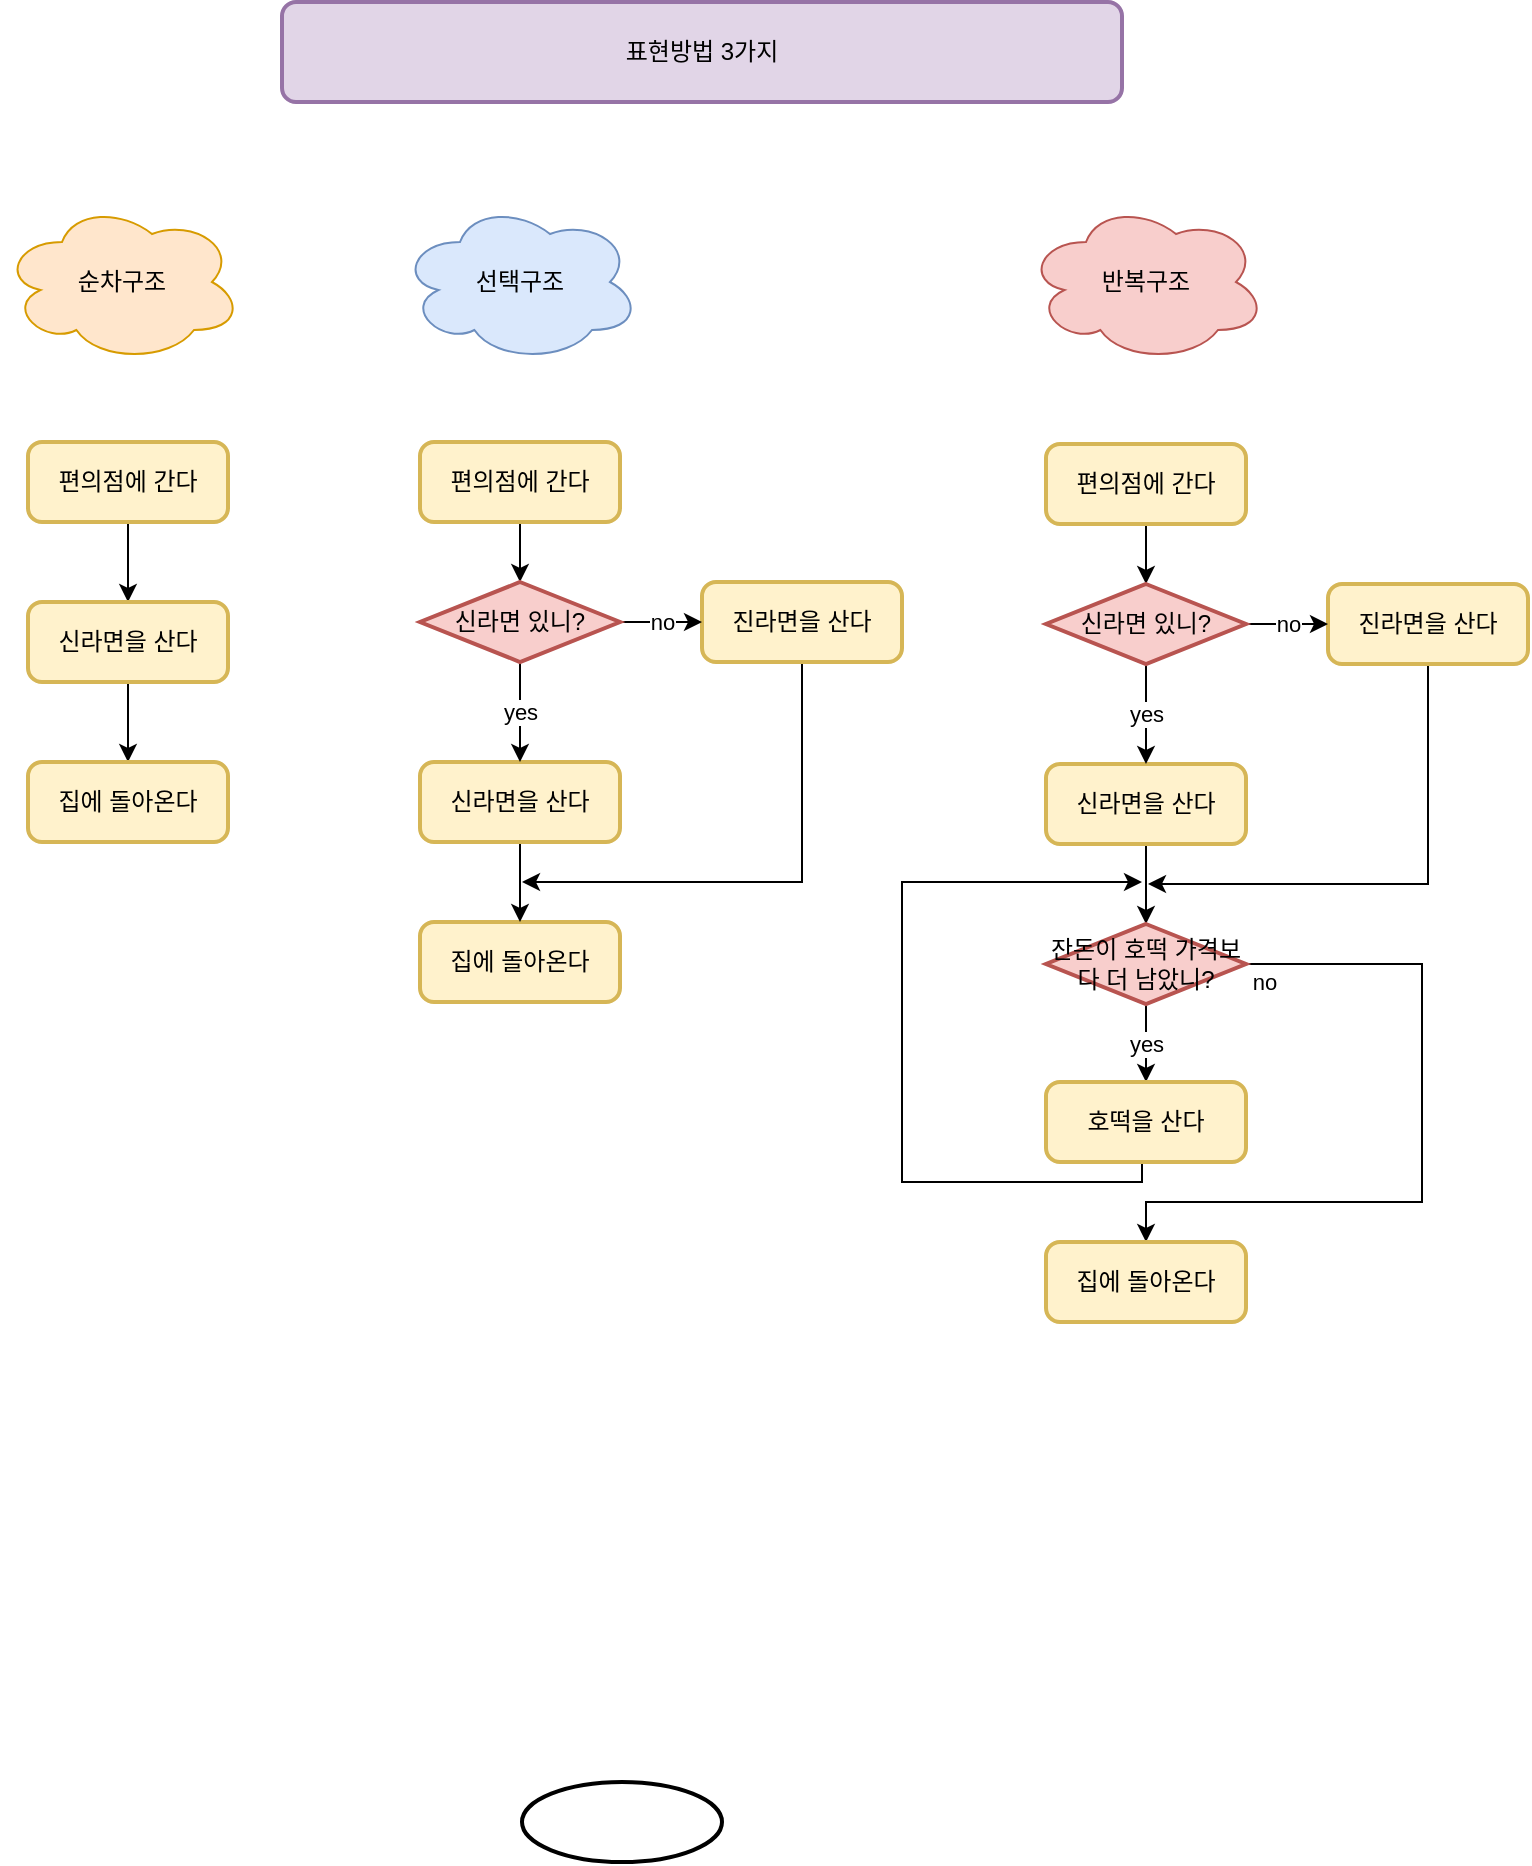 <mxfile version="20.2.3" type="device"><diagram id="ef7e1b3fPFwC12Xc-YA4" name="페이지-1"><mxGraphModel dx="1102" dy="2034" grid="1" gridSize="10" guides="1" tooltips="1" connect="1" arrows="1" fold="1" page="1" pageScale="1" pageWidth="827" pageHeight="1169" math="0" shadow="0"><root><mxCell id="0"/><mxCell id="1" parent="0"/><mxCell id="D6zbfAfZ13e63av8j3c5-2" value="" style="strokeWidth=2;html=1;shape=mxgraph.flowchart.start_1;whiteSpace=wrap;" parent="1" vertex="1"><mxGeometry x="300" y="-250" width="100" height="40" as="geometry"/></mxCell><mxCell id="D6zbfAfZ13e63av8j3c5-9" value="표현방법 3가지" style="rounded=1;whiteSpace=wrap;html=1;absoluteArcSize=1;arcSize=14;strokeWidth=2;fillColor=#e1d5e7;strokeColor=#9673a6;" parent="1" vertex="1"><mxGeometry x="180" y="-1140" width="420" height="50" as="geometry"/></mxCell><mxCell id="D6zbfAfZ13e63av8j3c5-11" value="순차구조" style="ellipse;shape=cloud;whiteSpace=wrap;html=1;fillColor=#ffe6cc;strokeColor=#d79b00;" parent="1" vertex="1"><mxGeometry x="40" y="-1040" width="120" height="80" as="geometry"/></mxCell><mxCell id="D6zbfAfZ13e63av8j3c5-12" value="선택구조" style="ellipse;shape=cloud;whiteSpace=wrap;html=1;fillColor=#dae8fc;strokeColor=#6c8ebf;" parent="1" vertex="1"><mxGeometry x="239" y="-1040" width="120" height="80" as="geometry"/></mxCell><mxCell id="D6zbfAfZ13e63av8j3c5-13" value="반복구조" style="ellipse;shape=cloud;whiteSpace=wrap;html=1;fillColor=#f8cecc;strokeColor=#b85450;" parent="1" vertex="1"><mxGeometry x="552" y="-1040" width="120" height="80" as="geometry"/></mxCell><mxCell id="D6zbfAfZ13e63av8j3c5-20" value="" style="edgeStyle=orthogonalEdgeStyle;rounded=0;orthogonalLoop=1;jettySize=auto;html=1;" parent="1" source="D6zbfAfZ13e63av8j3c5-14" target="D6zbfAfZ13e63av8j3c5-15" edge="1"><mxGeometry relative="1" as="geometry"/></mxCell><mxCell id="D6zbfAfZ13e63av8j3c5-14" value="편의점에 간다" style="rounded=1;whiteSpace=wrap;html=1;absoluteArcSize=1;arcSize=14;strokeWidth=2;fillColor=#fff2cc;strokeColor=#d6b656;" parent="1" vertex="1"><mxGeometry x="53" y="-920" width="100" height="40" as="geometry"/></mxCell><mxCell id="D6zbfAfZ13e63av8j3c5-21" value="" style="edgeStyle=orthogonalEdgeStyle;rounded=0;orthogonalLoop=1;jettySize=auto;html=1;" parent="1" source="D6zbfAfZ13e63av8j3c5-15" target="D6zbfAfZ13e63av8j3c5-16" edge="1"><mxGeometry relative="1" as="geometry"/></mxCell><mxCell id="D6zbfAfZ13e63av8j3c5-15" value="신라면을 산다" style="rounded=1;whiteSpace=wrap;html=1;absoluteArcSize=1;arcSize=14;strokeWidth=2;fillColor=#fff2cc;strokeColor=#d6b656;" parent="1" vertex="1"><mxGeometry x="53" y="-840" width="100" height="40" as="geometry"/></mxCell><mxCell id="D6zbfAfZ13e63av8j3c5-16" value="집에 돌아온다" style="rounded=1;whiteSpace=wrap;html=1;absoluteArcSize=1;arcSize=14;strokeWidth=2;fillColor=#fff2cc;strokeColor=#d6b656;" parent="1" vertex="1"><mxGeometry x="53" y="-760" width="100" height="40" as="geometry"/></mxCell><mxCell id="D6zbfAfZ13e63av8j3c5-27" value="" style="edgeStyle=orthogonalEdgeStyle;rounded=0;orthogonalLoop=1;jettySize=auto;html=1;" parent="1" source="D6zbfAfZ13e63av8j3c5-19" target="D6zbfAfZ13e63av8j3c5-25" edge="1"><mxGeometry relative="1" as="geometry"/></mxCell><mxCell id="D6zbfAfZ13e63av8j3c5-19" value="편의점에 간다" style="rounded=1;whiteSpace=wrap;html=1;absoluteArcSize=1;arcSize=14;strokeWidth=2;fillColor=#fff2cc;strokeColor=#d6b656;" parent="1" vertex="1"><mxGeometry x="249" y="-920" width="100" height="40" as="geometry"/></mxCell><mxCell id="D6zbfAfZ13e63av8j3c5-32" style="edgeStyle=orthogonalEdgeStyle;rounded=0;orthogonalLoop=1;jettySize=auto;html=1;" parent="1" source="D6zbfAfZ13e63av8j3c5-22" edge="1"><mxGeometry relative="1" as="geometry"><mxPoint x="300" y="-700" as="targetPoint"/><Array as="points"><mxPoint x="440" y="-700"/></Array></mxGeometry></mxCell><mxCell id="D6zbfAfZ13e63av8j3c5-22" value="진라면을 산다" style="rounded=1;whiteSpace=wrap;html=1;absoluteArcSize=1;arcSize=14;strokeWidth=2;fillColor=#fff2cc;strokeColor=#d6b656;" parent="1" vertex="1"><mxGeometry x="390" y="-850" width="100" height="40" as="geometry"/></mxCell><mxCell id="D6zbfAfZ13e63av8j3c5-23" value="집에 돌아온다" style="rounded=1;whiteSpace=wrap;html=1;absoluteArcSize=1;arcSize=14;strokeWidth=2;fillColor=#fff2cc;strokeColor=#d6b656;" parent="1" vertex="1"><mxGeometry x="249" y="-680" width="100" height="40" as="geometry"/></mxCell><mxCell id="D6zbfAfZ13e63av8j3c5-31" value="" style="edgeStyle=orthogonalEdgeStyle;rounded=0;orthogonalLoop=1;jettySize=auto;html=1;" parent="1" source="D6zbfAfZ13e63av8j3c5-24" target="D6zbfAfZ13e63av8j3c5-23" edge="1"><mxGeometry relative="1" as="geometry"/></mxCell><mxCell id="D6zbfAfZ13e63av8j3c5-24" value="신라면을 산다" style="rounded=1;whiteSpace=wrap;html=1;absoluteArcSize=1;arcSize=14;strokeWidth=2;fillColor=#fff2cc;strokeColor=#d6b656;" parent="1" vertex="1"><mxGeometry x="249" y="-760" width="100" height="40" as="geometry"/></mxCell><mxCell id="D6zbfAfZ13e63av8j3c5-28" value="yes" style="edgeStyle=orthogonalEdgeStyle;rounded=0;orthogonalLoop=1;jettySize=auto;html=1;" parent="1" source="D6zbfAfZ13e63av8j3c5-25" target="D6zbfAfZ13e63av8j3c5-24" edge="1"><mxGeometry relative="1" as="geometry"/></mxCell><mxCell id="D6zbfAfZ13e63av8j3c5-29" value="no" style="edgeStyle=orthogonalEdgeStyle;rounded=0;orthogonalLoop=1;jettySize=auto;html=1;" parent="1" source="D6zbfAfZ13e63av8j3c5-25" target="D6zbfAfZ13e63av8j3c5-22" edge="1"><mxGeometry relative="1" as="geometry"/></mxCell><mxCell id="D6zbfAfZ13e63av8j3c5-25" value="신라면 있니?" style="strokeWidth=2;html=1;shape=mxgraph.flowchart.decision;whiteSpace=wrap;fillColor=#f8cecc;strokeColor=#b85450;" parent="1" vertex="1"><mxGeometry x="249" y="-850" width="100" height="40" as="geometry"/></mxCell><mxCell id="D6zbfAfZ13e63av8j3c5-34" value="" style="edgeStyle=orthogonalEdgeStyle;rounded=0;orthogonalLoop=1;jettySize=auto;html=1;" parent="1" source="D6zbfAfZ13e63av8j3c5-35" target="D6zbfAfZ13e63av8j3c5-43" edge="1"><mxGeometry relative="1" as="geometry"/></mxCell><mxCell id="D6zbfAfZ13e63av8j3c5-35" value="편의점에 간다" style="rounded=1;whiteSpace=wrap;html=1;absoluteArcSize=1;arcSize=14;strokeWidth=2;fillColor=#fff2cc;strokeColor=#d6b656;" parent="1" vertex="1"><mxGeometry x="562" y="-919" width="100" height="40" as="geometry"/></mxCell><mxCell id="D6zbfAfZ13e63av8j3c5-36" style="edgeStyle=orthogonalEdgeStyle;rounded=0;orthogonalLoop=1;jettySize=auto;html=1;" parent="1" source="D6zbfAfZ13e63av8j3c5-37" edge="1"><mxGeometry relative="1" as="geometry"><mxPoint x="613" y="-699" as="targetPoint"/><Array as="points"><mxPoint x="753" y="-699"/></Array></mxGeometry></mxCell><mxCell id="D6zbfAfZ13e63av8j3c5-37" value="진라면을 산다" style="rounded=1;whiteSpace=wrap;html=1;absoluteArcSize=1;arcSize=14;strokeWidth=2;fillColor=#fff2cc;strokeColor=#d6b656;" parent="1" vertex="1"><mxGeometry x="703" y="-849" width="100" height="40" as="geometry"/></mxCell><mxCell id="D6zbfAfZ13e63av8j3c5-39" value="" style="edgeStyle=orthogonalEdgeStyle;rounded=0;orthogonalLoop=1;jettySize=auto;html=1;" parent="1" source="D6zbfAfZ13e63av8j3c5-40" edge="1"><mxGeometry relative="1" as="geometry"><mxPoint x="612" y="-679" as="targetPoint"/></mxGeometry></mxCell><mxCell id="D6zbfAfZ13e63av8j3c5-40" value="신라면을 산다" style="rounded=1;whiteSpace=wrap;html=1;absoluteArcSize=1;arcSize=14;strokeWidth=2;fillColor=#fff2cc;strokeColor=#d6b656;" parent="1" vertex="1"><mxGeometry x="562" y="-759" width="100" height="40" as="geometry"/></mxCell><mxCell id="D6zbfAfZ13e63av8j3c5-41" value="yes" style="edgeStyle=orthogonalEdgeStyle;rounded=0;orthogonalLoop=1;jettySize=auto;html=1;" parent="1" source="D6zbfAfZ13e63av8j3c5-43" target="D6zbfAfZ13e63av8j3c5-40" edge="1"><mxGeometry relative="1" as="geometry"/></mxCell><mxCell id="D6zbfAfZ13e63av8j3c5-42" value="no" style="edgeStyle=orthogonalEdgeStyle;rounded=0;orthogonalLoop=1;jettySize=auto;html=1;" parent="1" source="D6zbfAfZ13e63av8j3c5-43" target="D6zbfAfZ13e63av8j3c5-37" edge="1"><mxGeometry relative="1" as="geometry"/></mxCell><mxCell id="D6zbfAfZ13e63av8j3c5-43" value="신라면 있니?" style="strokeWidth=2;html=1;shape=mxgraph.flowchart.decision;whiteSpace=wrap;fillColor=#f8cecc;strokeColor=#b85450;" parent="1" vertex="1"><mxGeometry x="562" y="-849" width="100" height="40" as="geometry"/></mxCell><mxCell id="D6zbfAfZ13e63av8j3c5-55" value="yes" style="edgeStyle=orthogonalEdgeStyle;rounded=0;orthogonalLoop=1;jettySize=auto;html=1;" parent="1" source="D6zbfAfZ13e63av8j3c5-44" target="D6zbfAfZ13e63av8j3c5-45" edge="1"><mxGeometry relative="1" as="geometry"/></mxCell><mxCell id="D6zbfAfZ13e63av8j3c5-57" value="no" style="edgeStyle=orthogonalEdgeStyle;rounded=0;orthogonalLoop=1;jettySize=auto;html=1;entryX=0.5;entryY=0;entryDx=0;entryDy=0;" parent="1" source="D6zbfAfZ13e63av8j3c5-44" target="D6zbfAfZ13e63av8j3c5-46" edge="1"><mxGeometry x="-0.953" y="-9" relative="1" as="geometry"><mxPoint x="620" y="-540" as="targetPoint"/><Array as="points"><mxPoint x="750" y="-659"/><mxPoint x="750" y="-540"/><mxPoint x="612" y="-540"/></Array><mxPoint as="offset"/></mxGeometry></mxCell><mxCell id="D6zbfAfZ13e63av8j3c5-44" value="잔돈이 호떡 가격보다 더 남았니?" style="strokeWidth=2;html=1;shape=mxgraph.flowchart.decision;whiteSpace=wrap;fillColor=#f8cecc;strokeColor=#b85450;" parent="1" vertex="1"><mxGeometry x="562" y="-679" width="100" height="40" as="geometry"/></mxCell><mxCell id="D6zbfAfZ13e63av8j3c5-59" style="edgeStyle=orthogonalEdgeStyle;rounded=0;orthogonalLoop=1;jettySize=auto;html=1;" parent="1" source="D6zbfAfZ13e63av8j3c5-45" edge="1"><mxGeometry relative="1" as="geometry"><mxPoint x="610" y="-700" as="targetPoint"/><Array as="points"><mxPoint x="610" y="-550"/><mxPoint x="490" y="-550"/><mxPoint x="490" y="-700"/></Array></mxGeometry></mxCell><mxCell id="D6zbfAfZ13e63av8j3c5-45" value="호떡을 산다" style="rounded=1;whiteSpace=wrap;html=1;absoluteArcSize=1;arcSize=14;strokeWidth=2;fillColor=#fff2cc;strokeColor=#d6b656;" parent="1" vertex="1"><mxGeometry x="562" y="-600" width="100" height="40" as="geometry"/></mxCell><mxCell id="D6zbfAfZ13e63av8j3c5-46" value="집에 돌아온다" style="rounded=1;whiteSpace=wrap;html=1;absoluteArcSize=1;arcSize=14;strokeWidth=2;fillColor=#fff2cc;strokeColor=#d6b656;" parent="1" vertex="1"><mxGeometry x="562" y="-520" width="100" height="40" as="geometry"/></mxCell></root></mxGraphModel></diagram></mxfile>